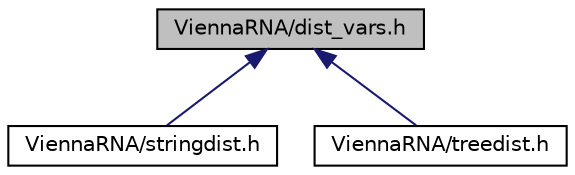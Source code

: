 digraph "ViennaRNA/dist_vars.h"
{
 // INTERACTIVE_SVG=YES
 // LATEX_PDF_SIZE
  bgcolor="transparent";
  edge [fontname="Helvetica",fontsize="10",labelfontname="Helvetica",labelfontsize="10"];
  node [fontname="Helvetica",fontsize="10",shape=record];
  Node1 [label="ViennaRNA/dist_vars.h",height=0.2,width=0.4,color="black", fillcolor="grey75", style="filled", fontcolor="black",tooltip="Global variables for Distance-Package."];
  Node1 -> Node2 [dir="back",color="midnightblue",fontsize="10",style="solid",fontname="Helvetica"];
  Node2 [label="ViennaRNA/stringdist.h",height=0.2,width=0.4,color="black",URL="$stringdist_8h.html",tooltip="Functions for String Alignment."];
  Node1 -> Node3 [dir="back",color="midnightblue",fontsize="10",style="solid",fontname="Helvetica"];
  Node3 [label="ViennaRNA/treedist.h",height=0.2,width=0.4,color="black",URL="$treedist_8h.html",tooltip="Functions for Tree Edit Distances."];
}
